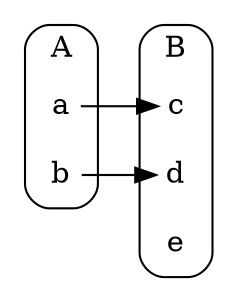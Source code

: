 digraph {
    rankdir="LR"
    subgraph cluster_0 {
        label=A
        style=rounded
        a [shape=plain label=" a "]
        b [shape=plain label=" b "]
    }

    subgraph cluster_1 {
        label=B
        style=rounded
        c [shape=plain label=" c "]
        d [shape=plain label=" d "]
        e [shape=plain label=" e "]
    }
    a -> c
    b -> d
}